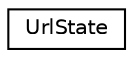 digraph "Graphical Class Hierarchy"
{
  edge [fontname="Helvetica",fontsize="10",labelfontname="Helvetica",labelfontsize="10"];
  node [fontname="Helvetica",fontsize="10",shape=record];
  rankdir="LR";
  Node0 [label="UrlState",height=0.2,width=0.4,color="black", fillcolor="white", style="filled",URL="$struct_url_state.html"];
}

